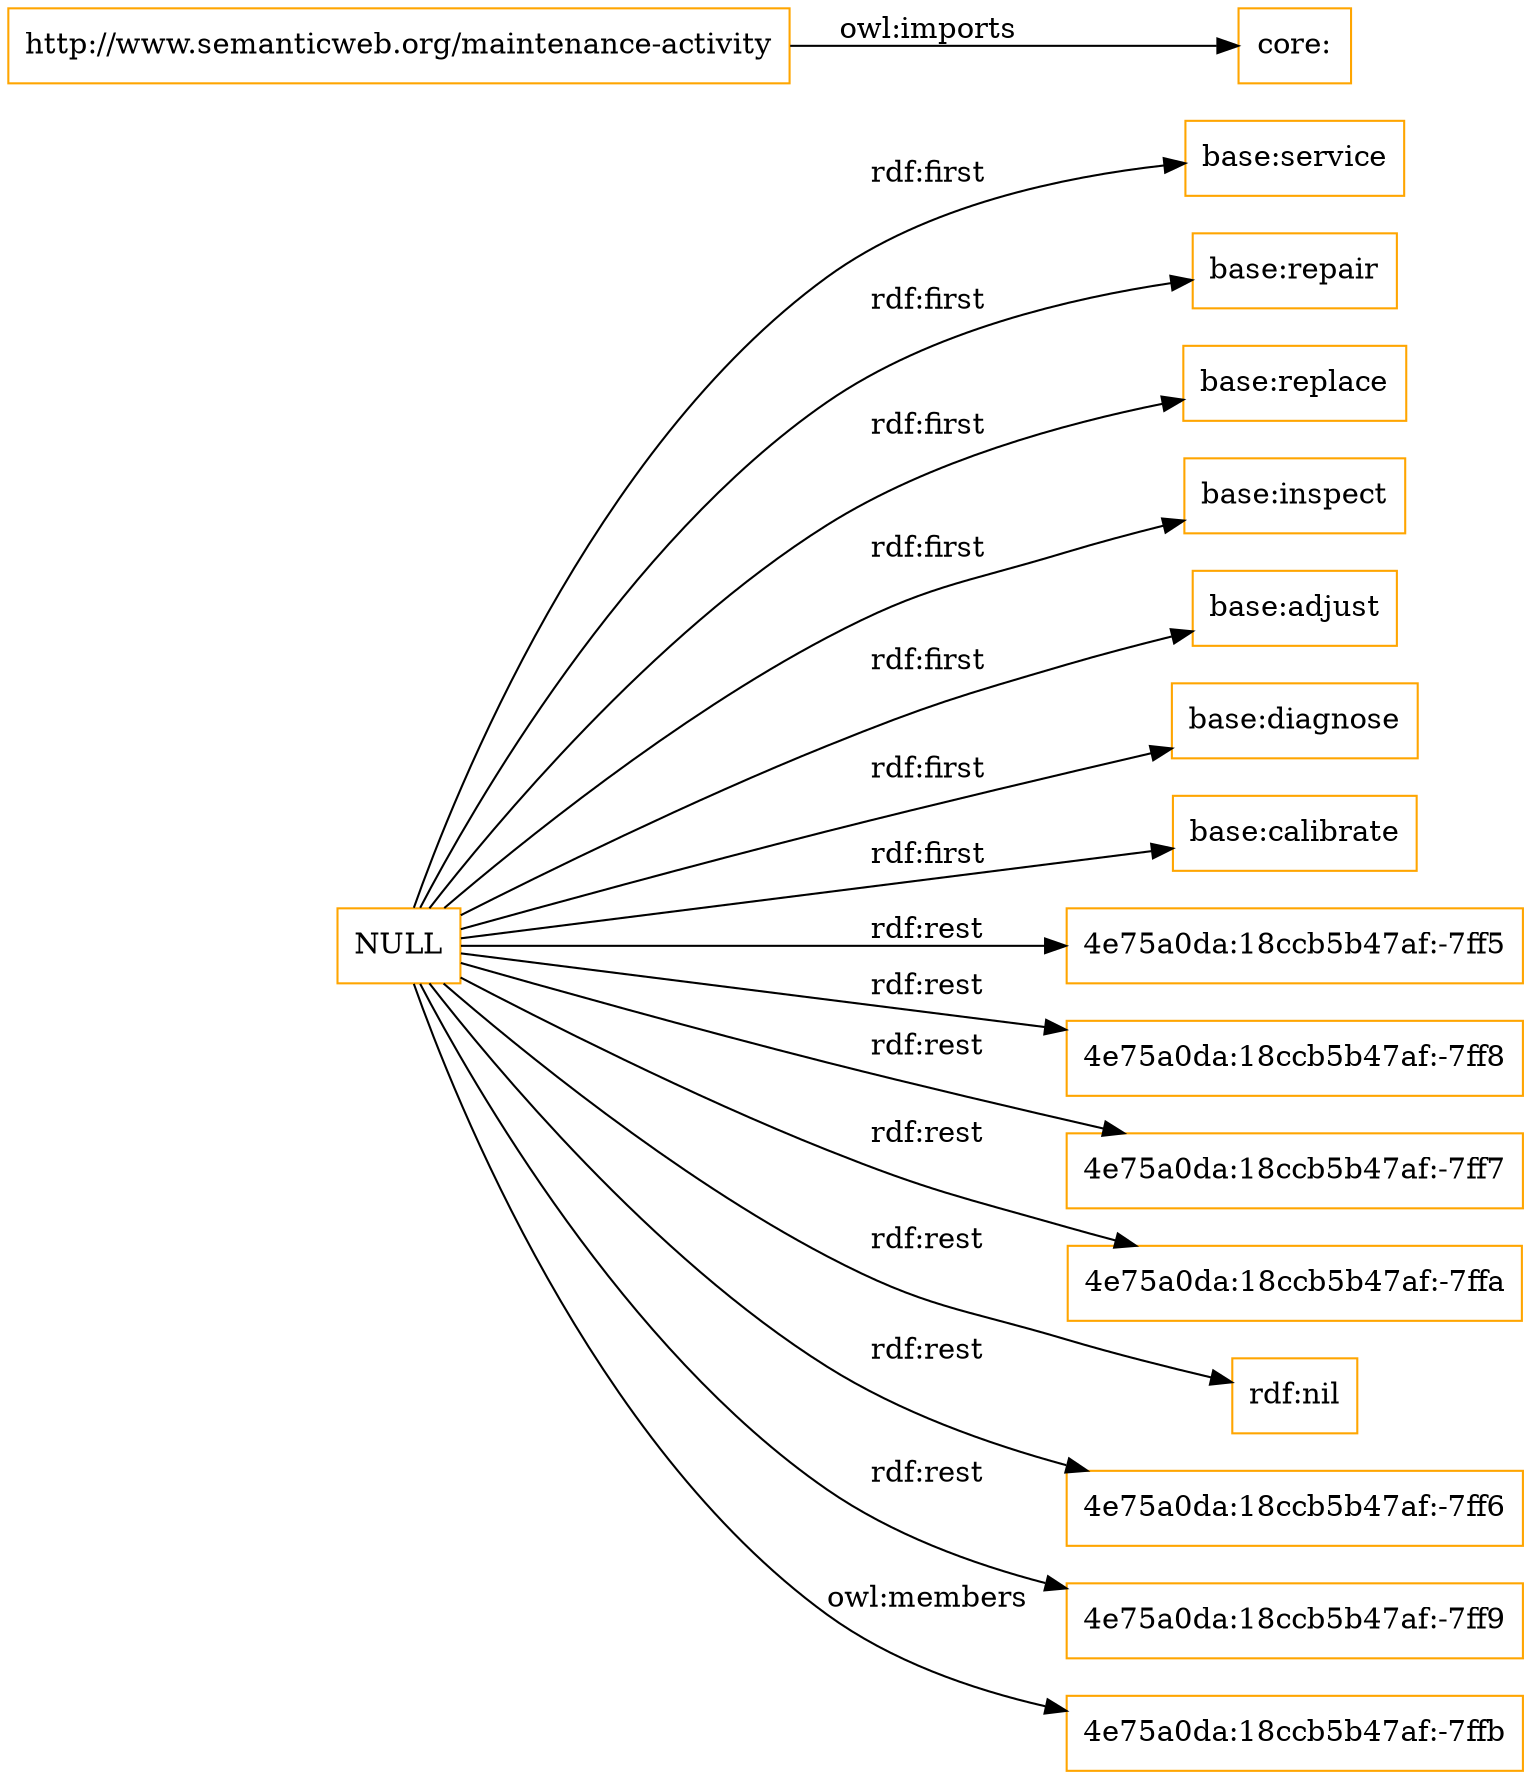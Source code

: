digraph ar2dtool_diagram { 
rankdir=LR;
size="1501"
node [shape = rectangle, color="orange"]; "base:service" "base:repair" "base:replace" "base:inspect" "base:adjust" "base:diagnose" "base:calibrate" ; /*classes style*/
	"http://www.semanticweb.org/maintenance-activity" -> "core:" [ label = "owl:imports" ];
	"NULL" -> "base:calibrate" [ label = "rdf:first" ];
	"NULL" -> "4e75a0da:18ccb5b47af:-7ff5" [ label = "rdf:rest" ];
	"NULL" -> "4e75a0da:18ccb5b47af:-7ff8" [ label = "rdf:rest" ];
	"NULL" -> "base:replace" [ label = "rdf:first" ];
	"NULL" -> "4e75a0da:18ccb5b47af:-7ff7" [ label = "rdf:rest" ];
	"NULL" -> "base:adjust" [ label = "rdf:first" ];
	"NULL" -> "4e75a0da:18ccb5b47af:-7ffa" [ label = "rdf:rest" ];
	"NULL" -> "rdf:nil" [ label = "rdf:rest" ];
	"NULL" -> "4e75a0da:18ccb5b47af:-7ff6" [ label = "rdf:rest" ];
	"NULL" -> "4e75a0da:18ccb5b47af:-7ff9" [ label = "rdf:rest" ];
	"NULL" -> "4e75a0da:18ccb5b47af:-7ffb" [ label = "owl:members" ];
	"NULL" -> "base:service" [ label = "rdf:first" ];
	"NULL" -> "base:inspect" [ label = "rdf:first" ];
	"NULL" -> "base:repair" [ label = "rdf:first" ];
	"NULL" -> "base:diagnose" [ label = "rdf:first" ];

}
